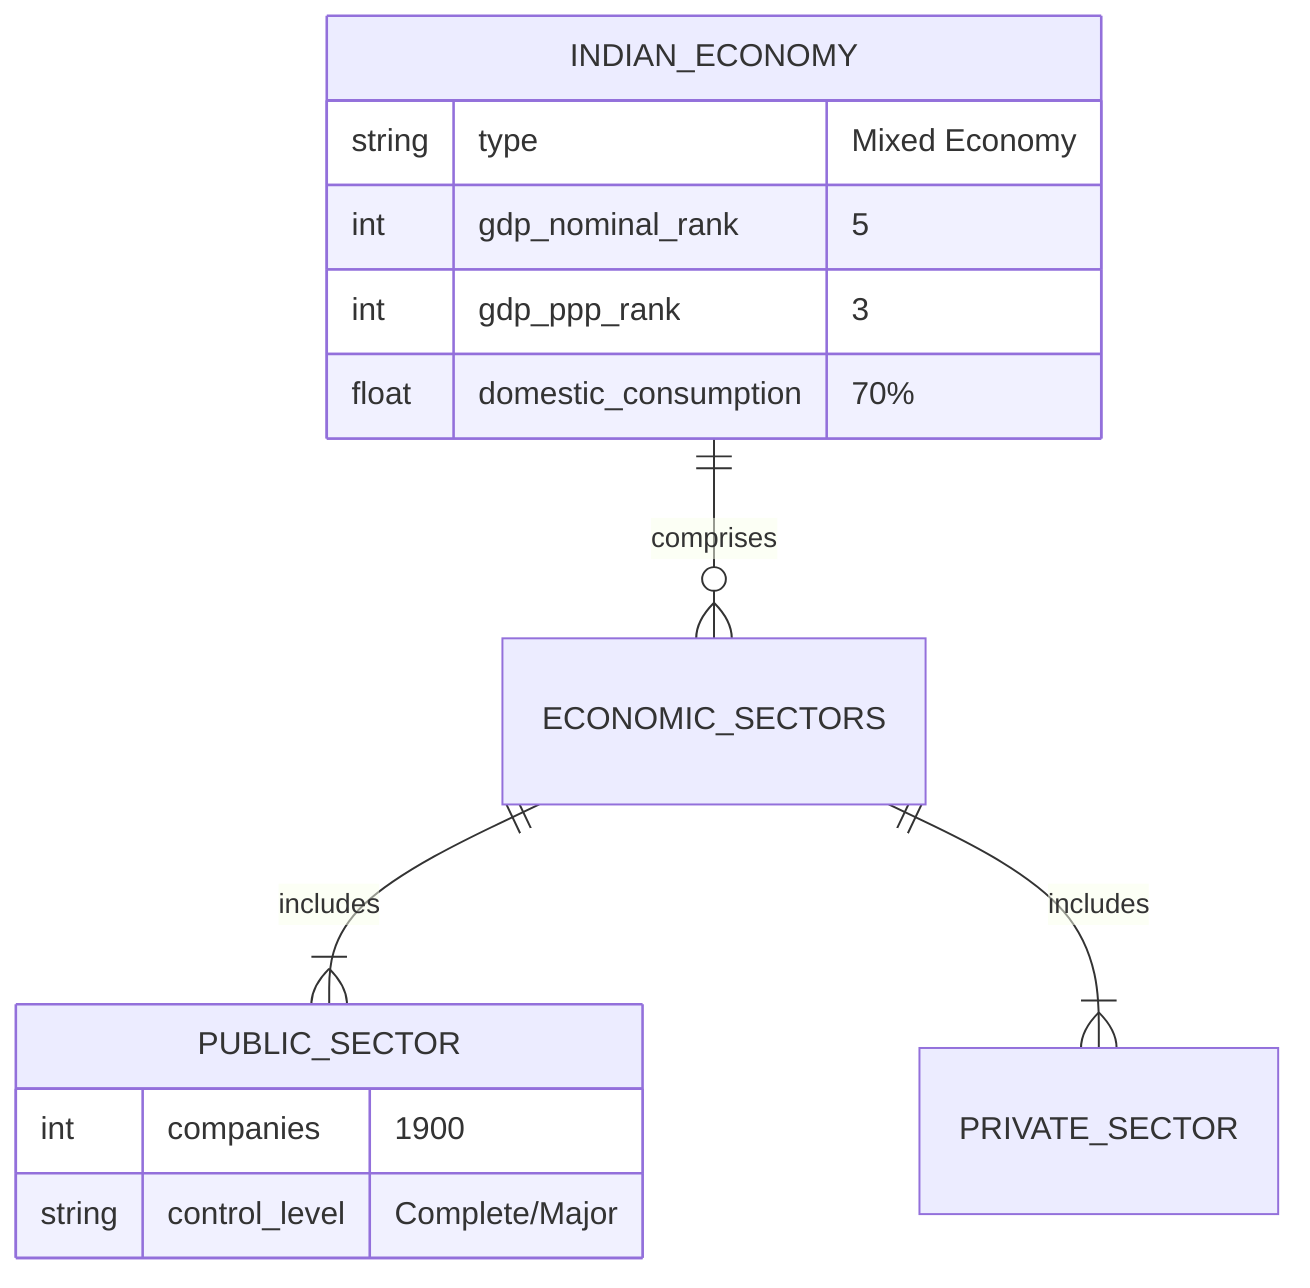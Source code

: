 erDiagram
    INDIAN_ECONOMY {
        string type "Mixed Economy"
        int gdp_nominal_rank "5"
        int gdp_ppp_rank "3"
        float domestic_consumption "70%"
    }
    
    ECONOMIC_SECTORS {
    }
    
    PUBLIC_SECTOR {
        int companies "1900"
        string control_level "Complete/Major"
    }
    
    PRIVATE_SECTOR {
    }
    
    INDIAN_ECONOMY ||--o{ ECONOMIC_SECTORS : comprises
    ECONOMIC_SECTORS ||--|{ PUBLIC_SECTOR : includes
    ECONOMIC_SECTORS ||--|{ PRIVATE_SECTOR : includes